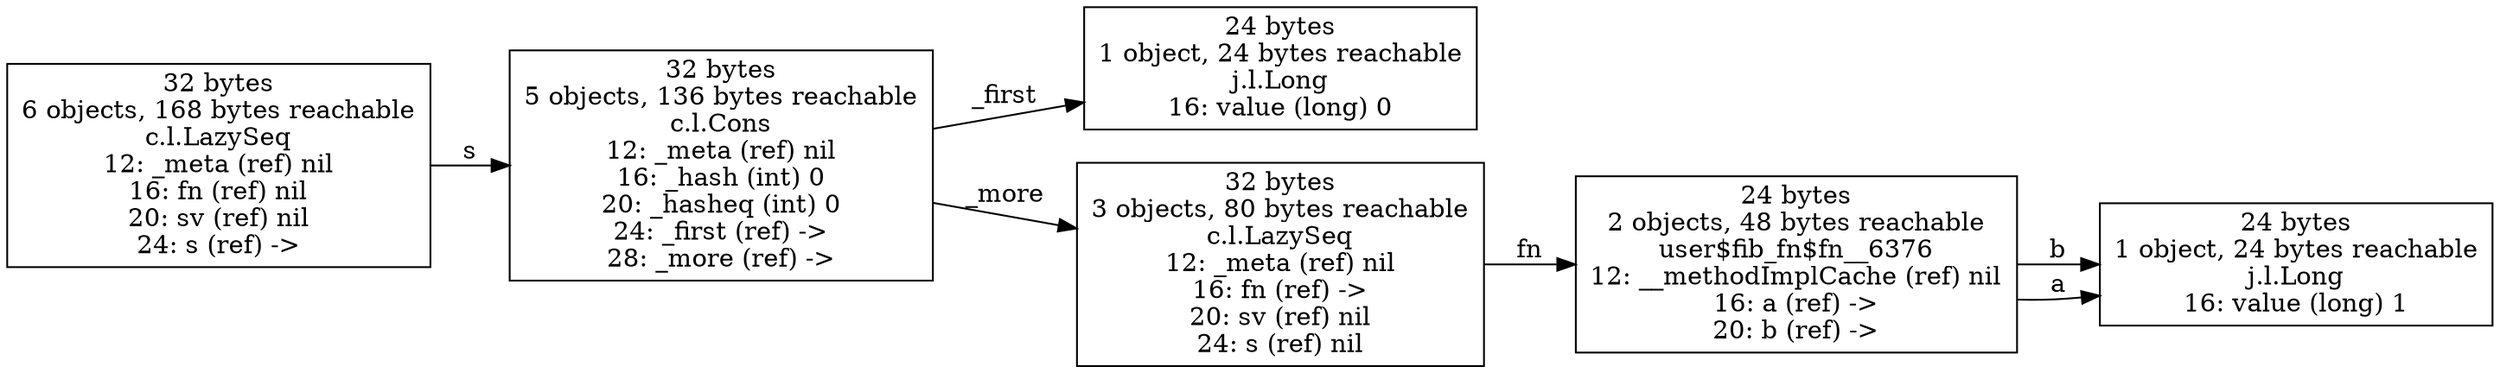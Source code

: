 digraph {
graph [layout=dot,rankdir=LR];
"26102850176" [label="24 bytes
1 object, 24 bytes reachable
j.l.Long
16: value (long) 1",shape=box];
"26106721920" [label="24 bytes
1 object, 24 bytes reachable
j.l.Long
16: value (long) 0",shape=box];
"26124227456" [label="32 bytes
6 objects, 168 bytes reachable
c.l.LazySeq
12: _meta (ref) nil
16: fn (ref) nil
20: sv (ref) nil
24: s (ref) ->",shape=box];
"31713887808" [label="32 bytes
3 objects, 80 bytes reachable
c.l.LazySeq
12: _meta (ref) nil
16: fn (ref) ->
20: sv (ref) nil
24: s (ref) nil",shape=box];
"31713888064" [label="24 bytes
2 objects, 48 bytes reachable
user$fib_fn$fn__6376
12: __methodImplCache (ref) nil
16: a (ref) ->
20: b (ref) ->",shape=box];
"31713888256" [label="32 bytes
5 objects, 136 bytes reachable
c.l.Cons
12: _meta (ref) nil
16: _hash (int) 0
20: _hasheq (int) 0
24: _first (ref) ->
28: _more (ref) ->",shape=box];
"26124227456" -> "31713888256" ["field-name"=s,label=s];
"31713887808" -> "31713888064" ["field-name"=fn,label=fn];
"31713888064" -> "26102850176" ["field-name"=b,label=b];
"31713888064" -> "26102850176" ["field-name"=a,label=a];
"31713888256" -> "26106721920" ["field-name"=_first,label=_first];
"31713888256" -> "31713887808" ["field-name"=_more,label=_more];
} 